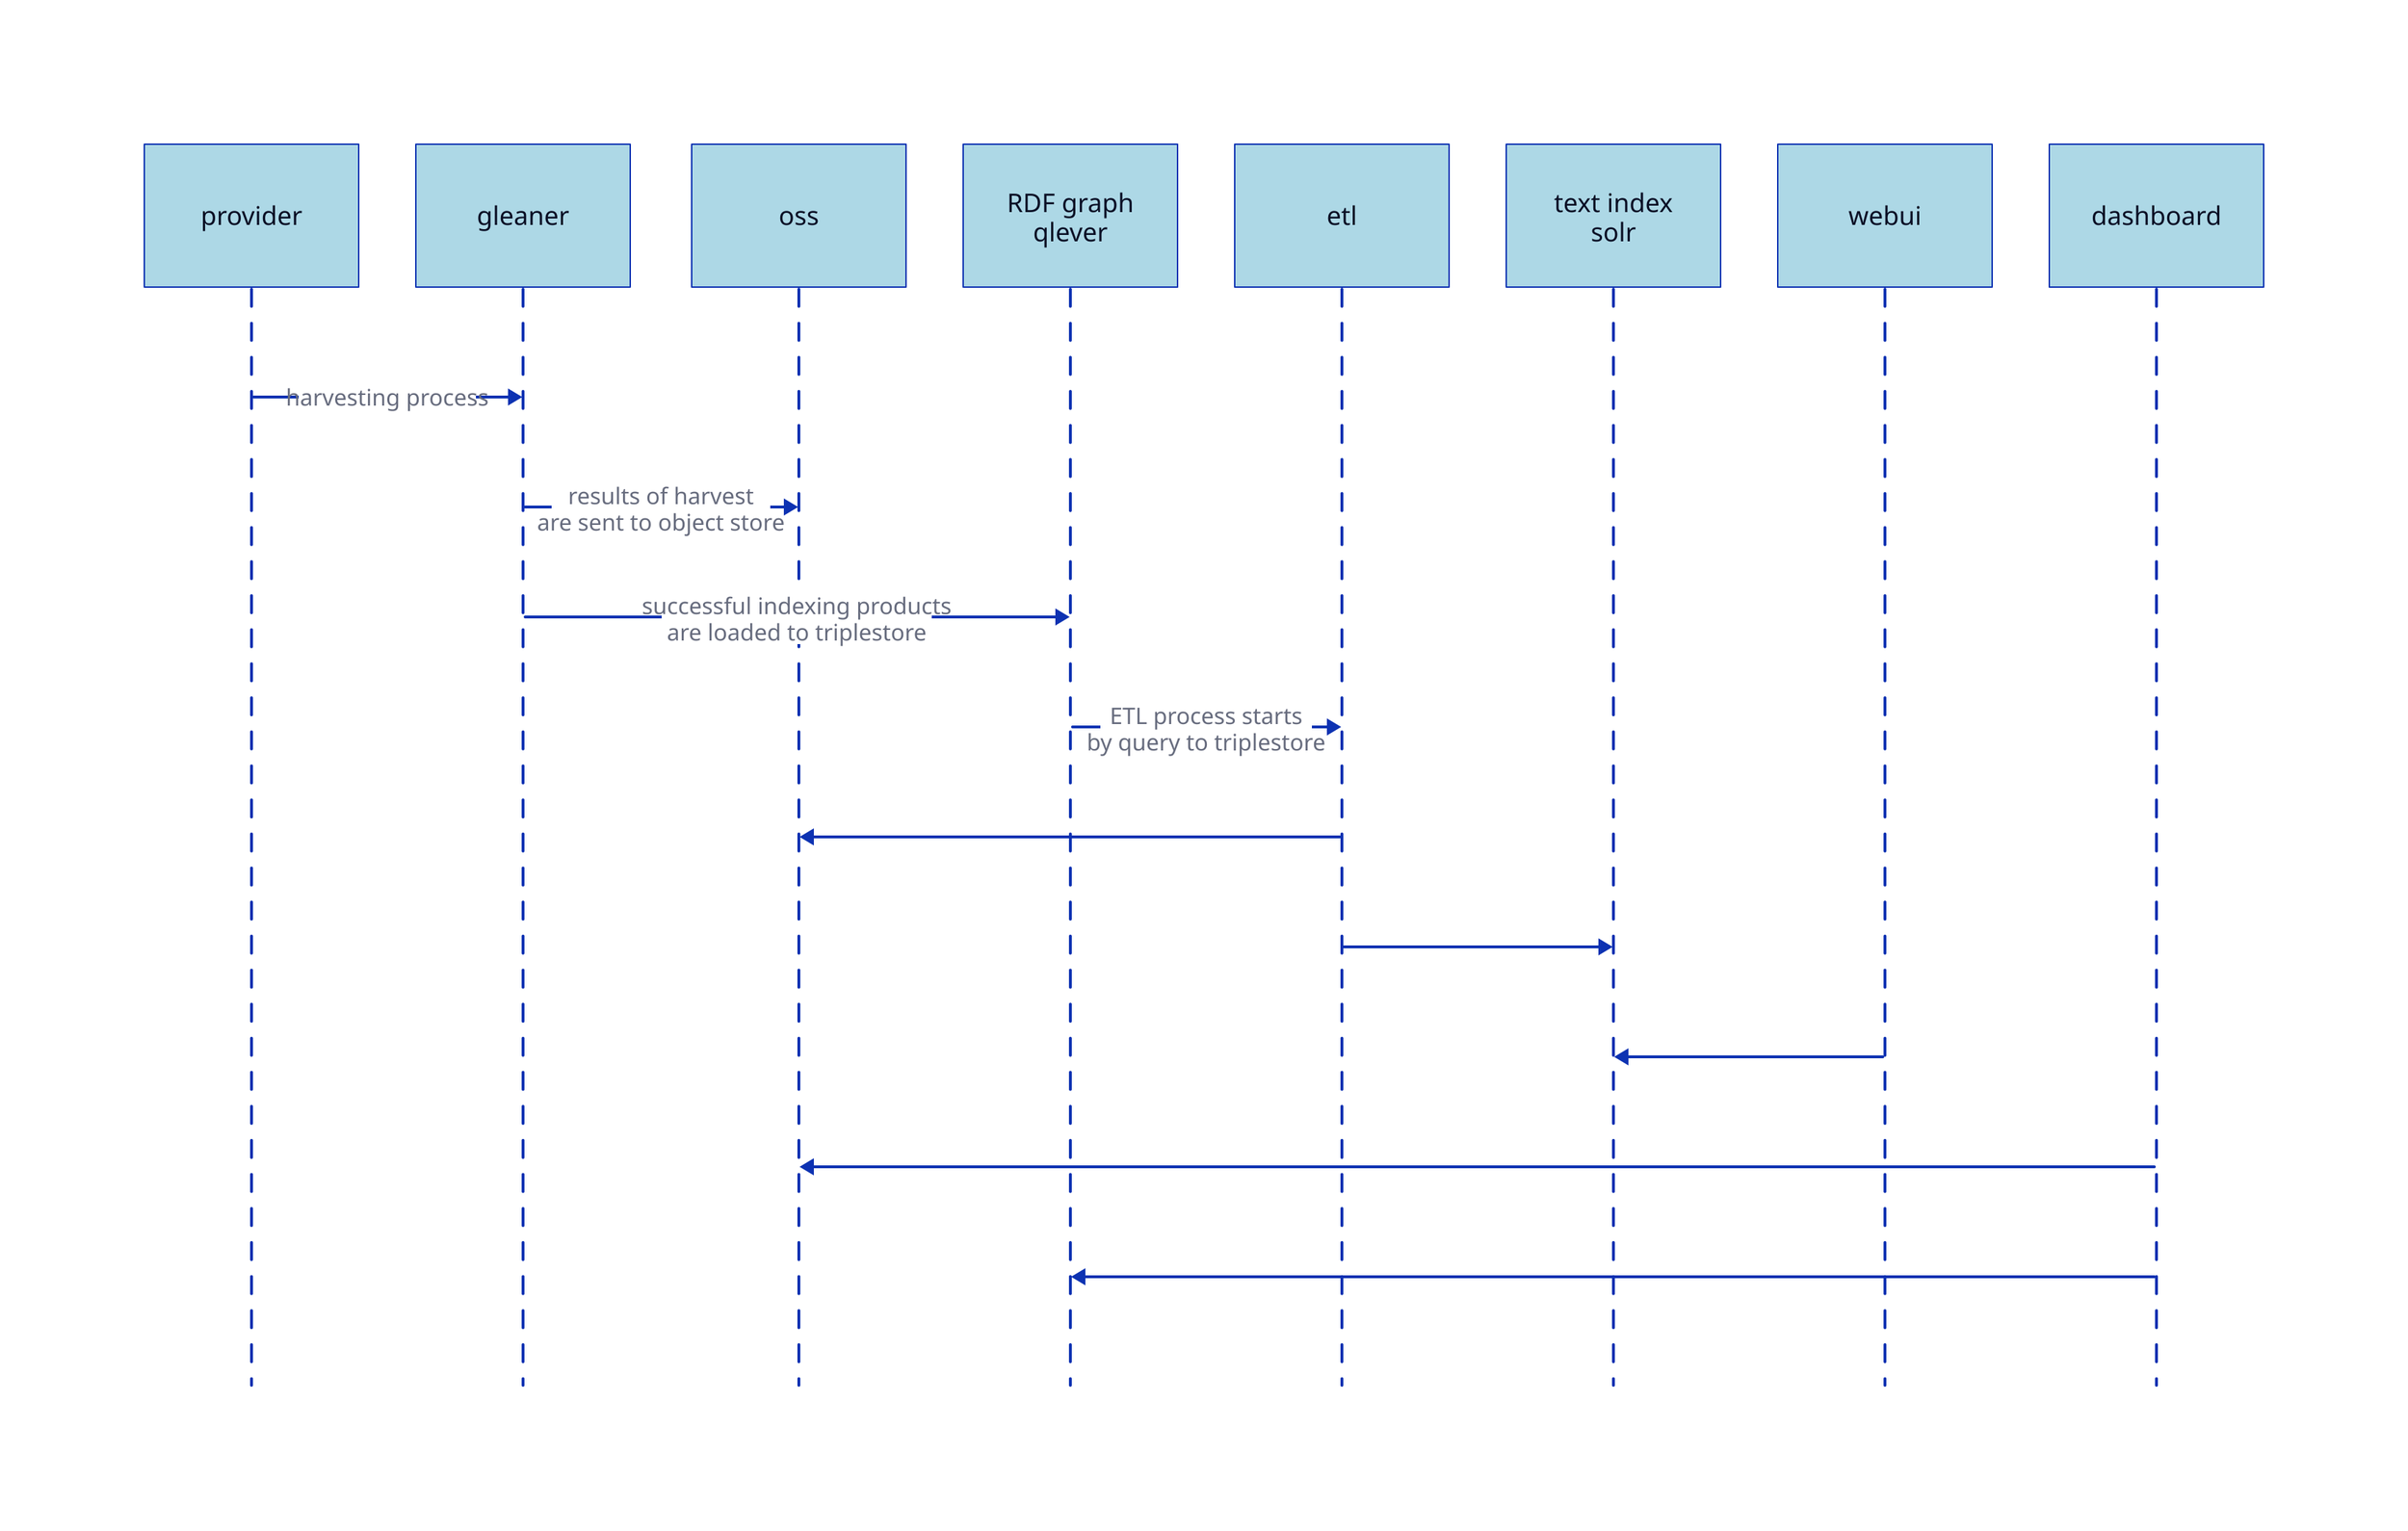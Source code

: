 shape: sequence_diagram

classes: {
coreclass: {
    width: 200
               style: {
                     stroke-width: 0
                     font-size: 18
                    fill: lightgreen
                    shadow: true
                    border-radius: 5
               }
      }
      actionclass: {
    width: 150
    height: 100
               style: {
                     stroke-width: 1
                     font-size: 18
                     fill: lightblue
                    shadow: false
                    border-radius: 0
               }
      }
propclass: {
    width: 100
               style: {
                     stroke-width: 1
                     font-size: 18
                     fill: lightyellow
                    shadow: false
                    border-radius: 0
               }
      }
prodclass: {
    width: 150
               style: {
                     stroke-width: 1
                     font-size: 18
                     fill: honeydew
                    shadow: false
                    border-radius: 0
               }
      }
}

*.class: actionclass


provider -> gleaner: harvesting process
gleaner -> oss: results of harvest \n are sent to object store
triplestore: RDF graph \n qlever
gleaner -> triplestore: successful indexing products \n are loaded to triplestore
triplestore -> etl: ETL process starts \n by query to triplestore
etl -> oss

solr: text index \n solr
etl -> solr

solr <- webui
oss <- dashboard
triplestore <- dashboard